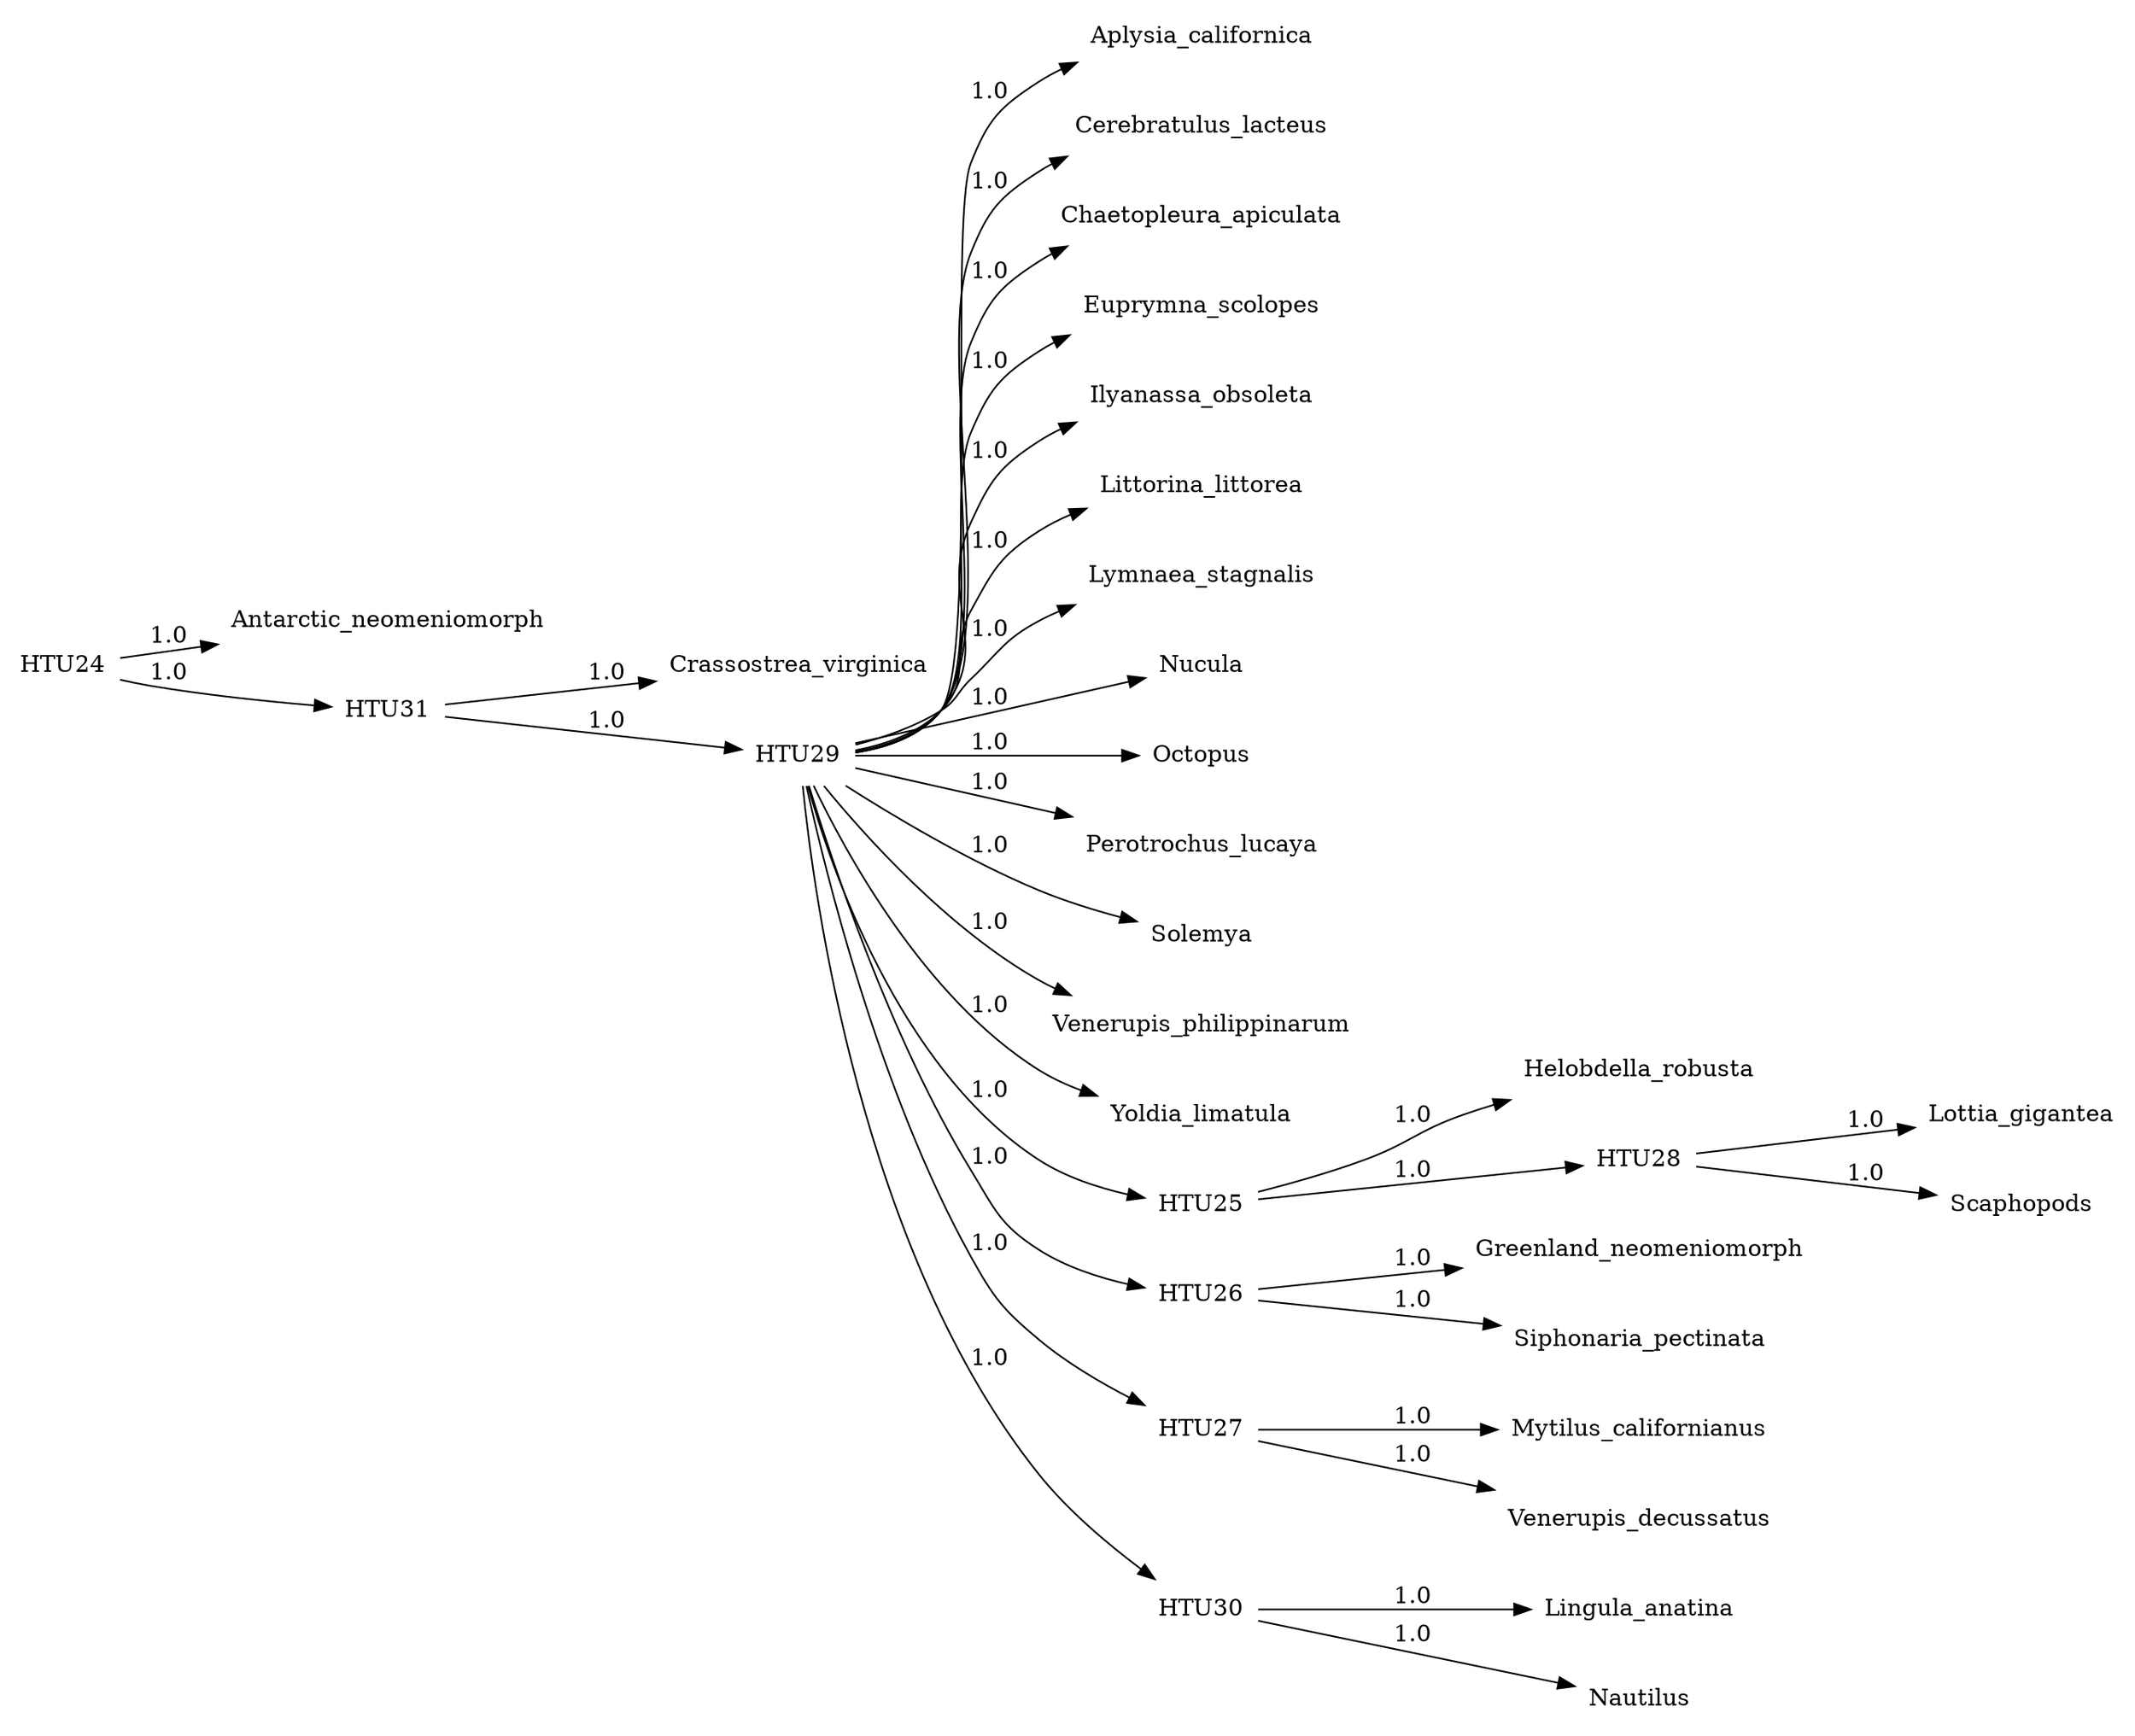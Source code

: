 digraph G {
	rankdir = LR;	edge [colorscheme=spectral11];	node [shape = none];

    0 [label=Antarctic_neomeniomorph];
    1 [label=Aplysia_californica];
    2 [label=Cerebratulus_lacteus];
    3 [label=Chaetopleura_apiculata];
    4 [label=Crassostrea_virginica];
    5 [label=Euprymna_scolopes];
    6 [label=Greenland_neomeniomorph];
    7 [label=Helobdella_robusta];
    8 [label=Ilyanassa_obsoleta];
    9 [label=Lingula_anatina];
    10 [label=Littorina_littorea];
    11 [label=Lottia_gigantea];
    12 [label=Lymnaea_stagnalis];
    13 [label=Mytilus_californianus];
    14 [label=Nautilus];
    15 [label=Nucula];
    16 [label=Octopus];
    17 [label=Perotrochus_lucaya];
    18 [label=Scaphopods];
    19 [label=Siphonaria_pectinata];
    20 [label=Solemya];
    21 [label=Venerupis_decussatus];
    22 [label=Venerupis_philippinarum];
    23 [label=Yoldia_limatula];
    24 [label=HTU24];
    25 [label=HTU25];
    26 [label=HTU26];
    27 [label=HTU27];
    28 [label=HTU28];
    29 [label=HTU29];
    30 [label=HTU30];
    31 [label=HTU31];
    24 -> 0 [label=1.0];
    24 -> 31 [label=1.0];
    25 -> 7 [label=1.0];
    25 -> 28 [label=1.0];
    26 -> 6 [label=1.0];
    26 -> 19 [label=1.0];
    27 -> 13 [label=1.0];
    27 -> 21 [label=1.0];
    28 -> 11 [label=1.0];
    28 -> 18 [label=1.0];
    29 -> 1 [label=1.0];
    29 -> 2 [label=1.0];
    29 -> 3 [label=1.0];
    29 -> 5 [label=1.0];
    29 -> 8 [label=1.0];
    29 -> 10 [label=1.0];
    29 -> 12 [label=1.0];
    29 -> 15 [label=1.0];
    29 -> 16 [label=1.0];
    29 -> 17 [label=1.0];
    29 -> 20 [label=1.0];
    29 -> 22 [label=1.0];
    29 -> 23 [label=1.0];
    29 -> 25 [label=1.0];
    29 -> 26 [label=1.0];
    29 -> 27 [label=1.0];
    29 -> 30 [label=1.0];
    30 -> 9 [label=1.0];
    30 -> 14 [label=1.0];
    31 -> 4 [label=1.0];
    31 -> 29 [label=1.0];
}
//0.0
